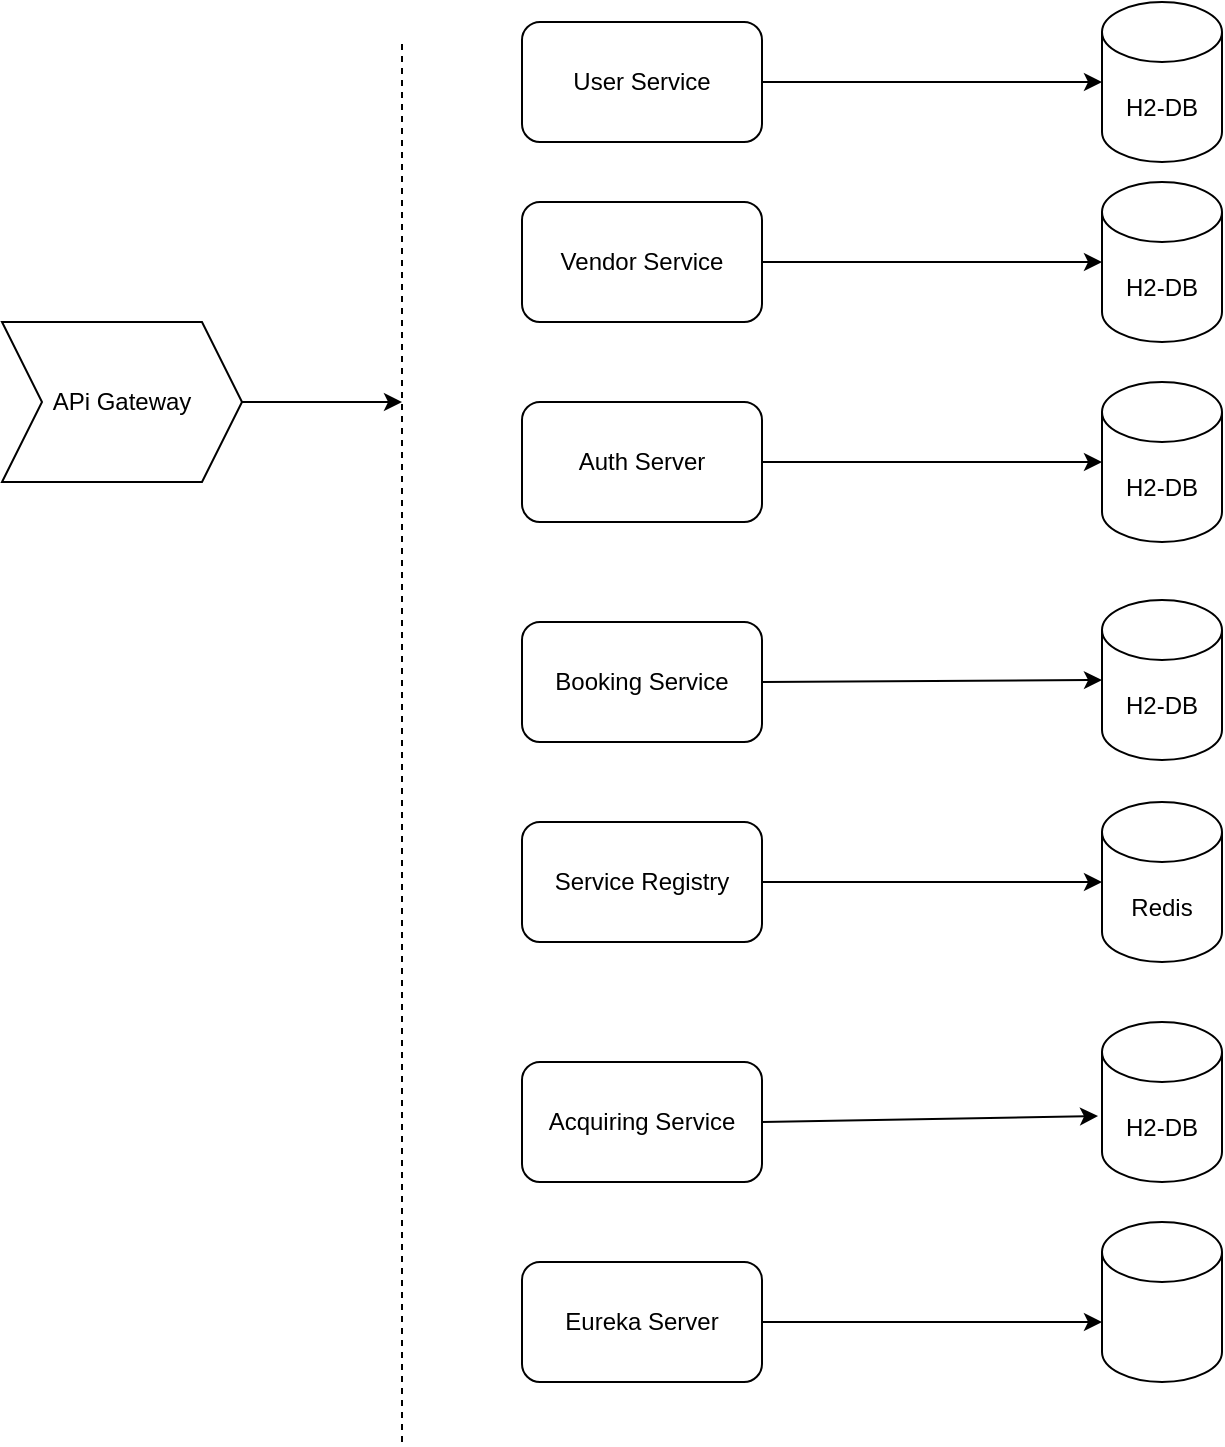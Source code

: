 <mxfile version="16.1.0" type="github">
  <diagram id="WV2ECm9zazGCfPcl2o4l" name="Page-1">
    <mxGraphModel dx="1186" dy="558" grid="1" gridSize="10" guides="1" tooltips="1" connect="1" arrows="1" fold="1" page="1" pageScale="1" pageWidth="850" pageHeight="1100" math="0" shadow="0">
      <root>
        <mxCell id="0" />
        <mxCell id="1" parent="0" />
        <mxCell id="JhcHN5CDhFLvxWkuIbqA-1" value="User Service" style="rounded=1;whiteSpace=wrap;html=1;" vertex="1" parent="1">
          <mxGeometry x="340" y="70" width="120" height="60" as="geometry" />
        </mxCell>
        <mxCell id="JhcHN5CDhFLvxWkuIbqA-2" value="Auth Server" style="rounded=1;whiteSpace=wrap;html=1;" vertex="1" parent="1">
          <mxGeometry x="340" y="260" width="120" height="60" as="geometry" />
        </mxCell>
        <mxCell id="JhcHN5CDhFLvxWkuIbqA-3" value="H2-DB" style="shape=cylinder3;whiteSpace=wrap;html=1;boundedLbl=1;backgroundOutline=1;size=15;" vertex="1" parent="1">
          <mxGeometry x="630" y="60" width="60" height="80" as="geometry" />
        </mxCell>
        <mxCell id="JhcHN5CDhFLvxWkuIbqA-4" value="" style="endArrow=classic;html=1;rounded=0;exitX=1;exitY=0.5;exitDx=0;exitDy=0;entryX=0;entryY=0.5;entryDx=0;entryDy=0;entryPerimeter=0;" edge="1" parent="1" source="JhcHN5CDhFLvxWkuIbqA-1" target="JhcHN5CDhFLvxWkuIbqA-3">
          <mxGeometry width="50" height="50" relative="1" as="geometry">
            <mxPoint x="400" y="310" as="sourcePoint" />
            <mxPoint x="450" y="260" as="targetPoint" />
          </mxGeometry>
        </mxCell>
        <mxCell id="JhcHN5CDhFLvxWkuIbqA-5" value="Vendor Service" style="rounded=1;whiteSpace=wrap;html=1;" vertex="1" parent="1">
          <mxGeometry x="340" y="160" width="120" height="60" as="geometry" />
        </mxCell>
        <mxCell id="JhcHN5CDhFLvxWkuIbqA-6" value="H2-DB" style="shape=cylinder3;whiteSpace=wrap;html=1;boundedLbl=1;backgroundOutline=1;size=15;" vertex="1" parent="1">
          <mxGeometry x="630" y="150" width="60" height="80" as="geometry" />
        </mxCell>
        <mxCell id="JhcHN5CDhFLvxWkuIbqA-7" value="" style="endArrow=classic;html=1;rounded=0;exitX=1;exitY=0.5;exitDx=0;exitDy=0;entryX=0;entryY=0.5;entryDx=0;entryDy=0;entryPerimeter=0;" edge="1" parent="1" source="JhcHN5CDhFLvxWkuIbqA-5" target="JhcHN5CDhFLvxWkuIbqA-6">
          <mxGeometry width="50" height="50" relative="1" as="geometry">
            <mxPoint x="400" y="310" as="sourcePoint" />
            <mxPoint x="450" y="260" as="targetPoint" />
          </mxGeometry>
        </mxCell>
        <mxCell id="JhcHN5CDhFLvxWkuIbqA-8" value="H2-DB" style="shape=cylinder3;whiteSpace=wrap;html=1;boundedLbl=1;backgroundOutline=1;size=15;" vertex="1" parent="1">
          <mxGeometry x="630" y="250" width="60" height="80" as="geometry" />
        </mxCell>
        <mxCell id="JhcHN5CDhFLvxWkuIbqA-11" value="" style="endArrow=classic;html=1;rounded=0;exitX=1;exitY=0.5;exitDx=0;exitDy=0;entryX=0;entryY=0.5;entryDx=0;entryDy=0;entryPerimeter=0;" edge="1" parent="1" source="JhcHN5CDhFLvxWkuIbqA-2" target="JhcHN5CDhFLvxWkuIbqA-8">
          <mxGeometry width="50" height="50" relative="1" as="geometry">
            <mxPoint x="400" y="310" as="sourcePoint" />
            <mxPoint x="450" y="260" as="targetPoint" />
          </mxGeometry>
        </mxCell>
        <mxCell id="JhcHN5CDhFLvxWkuIbqA-12" value="Booking Service" style="rounded=1;whiteSpace=wrap;html=1;" vertex="1" parent="1">
          <mxGeometry x="340" y="370" width="120" height="60" as="geometry" />
        </mxCell>
        <mxCell id="JhcHN5CDhFLvxWkuIbqA-13" value="H2-DB" style="shape=cylinder3;whiteSpace=wrap;html=1;boundedLbl=1;backgroundOutline=1;size=15;" vertex="1" parent="1">
          <mxGeometry x="630" y="359" width="60" height="80" as="geometry" />
        </mxCell>
        <mxCell id="JhcHN5CDhFLvxWkuIbqA-14" value="" style="endArrow=classic;html=1;rounded=0;exitX=1;exitY=0.5;exitDx=0;exitDy=0;entryX=0;entryY=0.5;entryDx=0;entryDy=0;entryPerimeter=0;" edge="1" parent="1" source="JhcHN5CDhFLvxWkuIbqA-12" target="JhcHN5CDhFLvxWkuIbqA-13">
          <mxGeometry width="50" height="50" relative="1" as="geometry">
            <mxPoint x="400" y="310" as="sourcePoint" />
            <mxPoint x="450" y="260" as="targetPoint" />
          </mxGeometry>
        </mxCell>
        <mxCell id="JhcHN5CDhFLvxWkuIbqA-15" value="Service Registry" style="rounded=1;whiteSpace=wrap;html=1;" vertex="1" parent="1">
          <mxGeometry x="340" y="470" width="120" height="60" as="geometry" />
        </mxCell>
        <mxCell id="JhcHN5CDhFLvxWkuIbqA-16" value="Redis" style="shape=cylinder3;whiteSpace=wrap;html=1;boundedLbl=1;backgroundOutline=1;size=15;" vertex="1" parent="1">
          <mxGeometry x="630" y="460" width="60" height="80" as="geometry" />
        </mxCell>
        <mxCell id="JhcHN5CDhFLvxWkuIbqA-17" value="" style="endArrow=classic;html=1;rounded=0;exitX=1;exitY=0.5;exitDx=0;exitDy=0;entryX=0;entryY=0.5;entryDx=0;entryDy=0;entryPerimeter=0;" edge="1" parent="1" source="JhcHN5CDhFLvxWkuIbqA-15" target="JhcHN5CDhFLvxWkuIbqA-16">
          <mxGeometry width="50" height="50" relative="1" as="geometry">
            <mxPoint x="400" y="310" as="sourcePoint" />
            <mxPoint x="450" y="260" as="targetPoint" />
          </mxGeometry>
        </mxCell>
        <mxCell id="JhcHN5CDhFLvxWkuIbqA-18" value="Acquiring Service" style="rounded=1;whiteSpace=wrap;html=1;" vertex="1" parent="1">
          <mxGeometry x="340" y="590" width="120" height="60" as="geometry" />
        </mxCell>
        <mxCell id="JhcHN5CDhFLvxWkuIbqA-19" value="H2-DB" style="shape=cylinder3;whiteSpace=wrap;html=1;boundedLbl=1;backgroundOutline=1;size=15;" vertex="1" parent="1">
          <mxGeometry x="630" y="570" width="60" height="80" as="geometry" />
        </mxCell>
        <mxCell id="JhcHN5CDhFLvxWkuIbqA-20" value="" style="endArrow=classic;html=1;rounded=0;exitX=1;exitY=0.5;exitDx=0;exitDy=0;entryX=-0.033;entryY=0.588;entryDx=0;entryDy=0;entryPerimeter=0;" edge="1" parent="1" source="JhcHN5CDhFLvxWkuIbqA-18" target="JhcHN5CDhFLvxWkuIbqA-19">
          <mxGeometry width="50" height="50" relative="1" as="geometry">
            <mxPoint x="400" y="500" as="sourcePoint" />
            <mxPoint x="450" y="450" as="targetPoint" />
          </mxGeometry>
        </mxCell>
        <mxCell id="JhcHN5CDhFLvxWkuIbqA-21" value="APi Gateway" style="shape=step;perimeter=stepPerimeter;whiteSpace=wrap;html=1;fixedSize=1;" vertex="1" parent="1">
          <mxGeometry x="80" y="220" width="120" height="80" as="geometry" />
        </mxCell>
        <mxCell id="JhcHN5CDhFLvxWkuIbqA-22" value="" style="endArrow=none;dashed=1;html=1;rounded=0;" edge="1" parent="1">
          <mxGeometry width="50" height="50" relative="1" as="geometry">
            <mxPoint x="280" y="780" as="sourcePoint" />
            <mxPoint x="280" y="80" as="targetPoint" />
          </mxGeometry>
        </mxCell>
        <mxCell id="JhcHN5CDhFLvxWkuIbqA-23" value="" style="endArrow=classic;html=1;rounded=0;exitX=1;exitY=0.5;exitDx=0;exitDy=0;" edge="1" parent="1" source="JhcHN5CDhFLvxWkuIbqA-21">
          <mxGeometry width="50" height="50" relative="1" as="geometry">
            <mxPoint x="400" y="190" as="sourcePoint" />
            <mxPoint x="280" y="260" as="targetPoint" />
          </mxGeometry>
        </mxCell>
        <mxCell id="JhcHN5CDhFLvxWkuIbqA-24" value="Eureka Server" style="rounded=1;whiteSpace=wrap;html=1;" vertex="1" parent="1">
          <mxGeometry x="340" y="690" width="120" height="60" as="geometry" />
        </mxCell>
        <mxCell id="JhcHN5CDhFLvxWkuIbqA-25" value="" style="shape=cylinder3;whiteSpace=wrap;html=1;boundedLbl=1;backgroundOutline=1;size=15;" vertex="1" parent="1">
          <mxGeometry x="630" y="670" width="60" height="80" as="geometry" />
        </mxCell>
        <mxCell id="JhcHN5CDhFLvxWkuIbqA-26" value="" style="endArrow=classic;html=1;rounded=0;exitX=1;exitY=0.5;exitDx=0;exitDy=0;" edge="1" parent="1" source="JhcHN5CDhFLvxWkuIbqA-24">
          <mxGeometry width="50" height="50" relative="1" as="geometry">
            <mxPoint x="400" y="670" as="sourcePoint" />
            <mxPoint x="630" y="720" as="targetPoint" />
          </mxGeometry>
        </mxCell>
      </root>
    </mxGraphModel>
  </diagram>
</mxfile>
